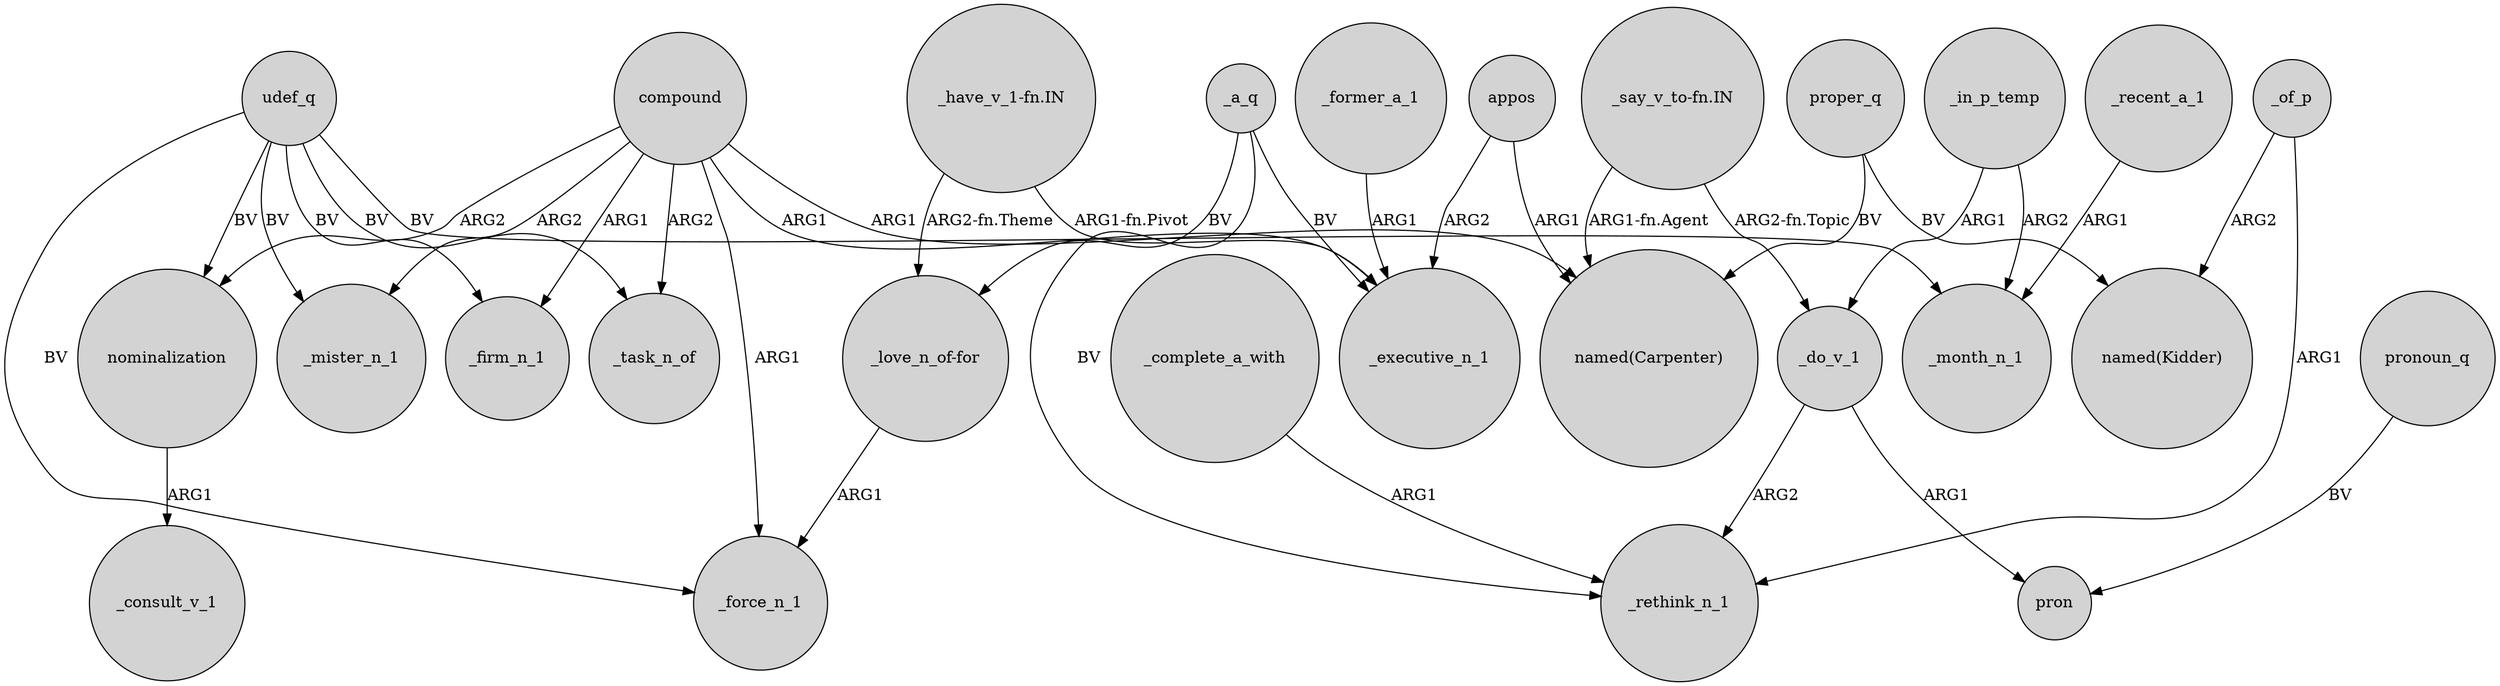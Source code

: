 digraph {
	node [shape=circle style=filled]
	udef_q -> _force_n_1 [label=BV]
	udef_q -> _task_n_of [label=BV]
	_recent_a_1 -> _month_n_1 [label=ARG1]
	"_say_v_to-fn.IN" -> _do_v_1 [label="ARG2-fn.Topic"]
	compound -> _force_n_1 [label=ARG1]
	_a_q -> _rethink_n_1 [label=BV]
	compound -> _mister_n_1 [label=ARG2]
	"_say_v_to-fn.IN" -> "named(Carpenter)" [label="ARG1-fn.Agent"]
	appos -> _executive_n_1 [label=ARG2]
	_in_p_temp -> _month_n_1 [label=ARG2]
	compound -> _executive_n_1 [label=ARG1]
	udef_q -> _firm_n_1 [label=BV]
	udef_q -> _mister_n_1 [label=BV]
	_a_q -> "_love_n_of-for" [label=BV]
	compound -> nominalization [label=ARG2]
	udef_q -> _month_n_1 [label=BV]
	_do_v_1 -> _rethink_n_1 [label=ARG2]
	appos -> "named(Carpenter)" [label=ARG1]
	pronoun_q -> pron [label=BV]
	_do_v_1 -> pron [label=ARG1]
	compound -> "named(Carpenter)" [label=ARG1]
	compound -> _task_n_of [label=ARG2]
	proper_q -> "named(Kidder)" [label=BV]
	_complete_a_with -> _rethink_n_1 [label=ARG1]
	"_have_v_1-fn.IN" -> "_love_n_of-for" [label="ARG2-fn.Theme"]
	compound -> _firm_n_1 [label=ARG1]
	udef_q -> nominalization [label=BV]
	"_have_v_1-fn.IN" -> _executive_n_1 [label="ARG1-fn.Pivot"]
	proper_q -> "named(Carpenter)" [label=BV]
	_in_p_temp -> _do_v_1 [label=ARG1]
	_a_q -> _executive_n_1 [label=BV]
	nominalization -> _consult_v_1 [label=ARG1]
	_of_p -> _rethink_n_1 [label=ARG1]
	_of_p -> "named(Kidder)" [label=ARG2]
	_former_a_1 -> _executive_n_1 [label=ARG1]
	"_love_n_of-for" -> _force_n_1 [label=ARG1]
}
